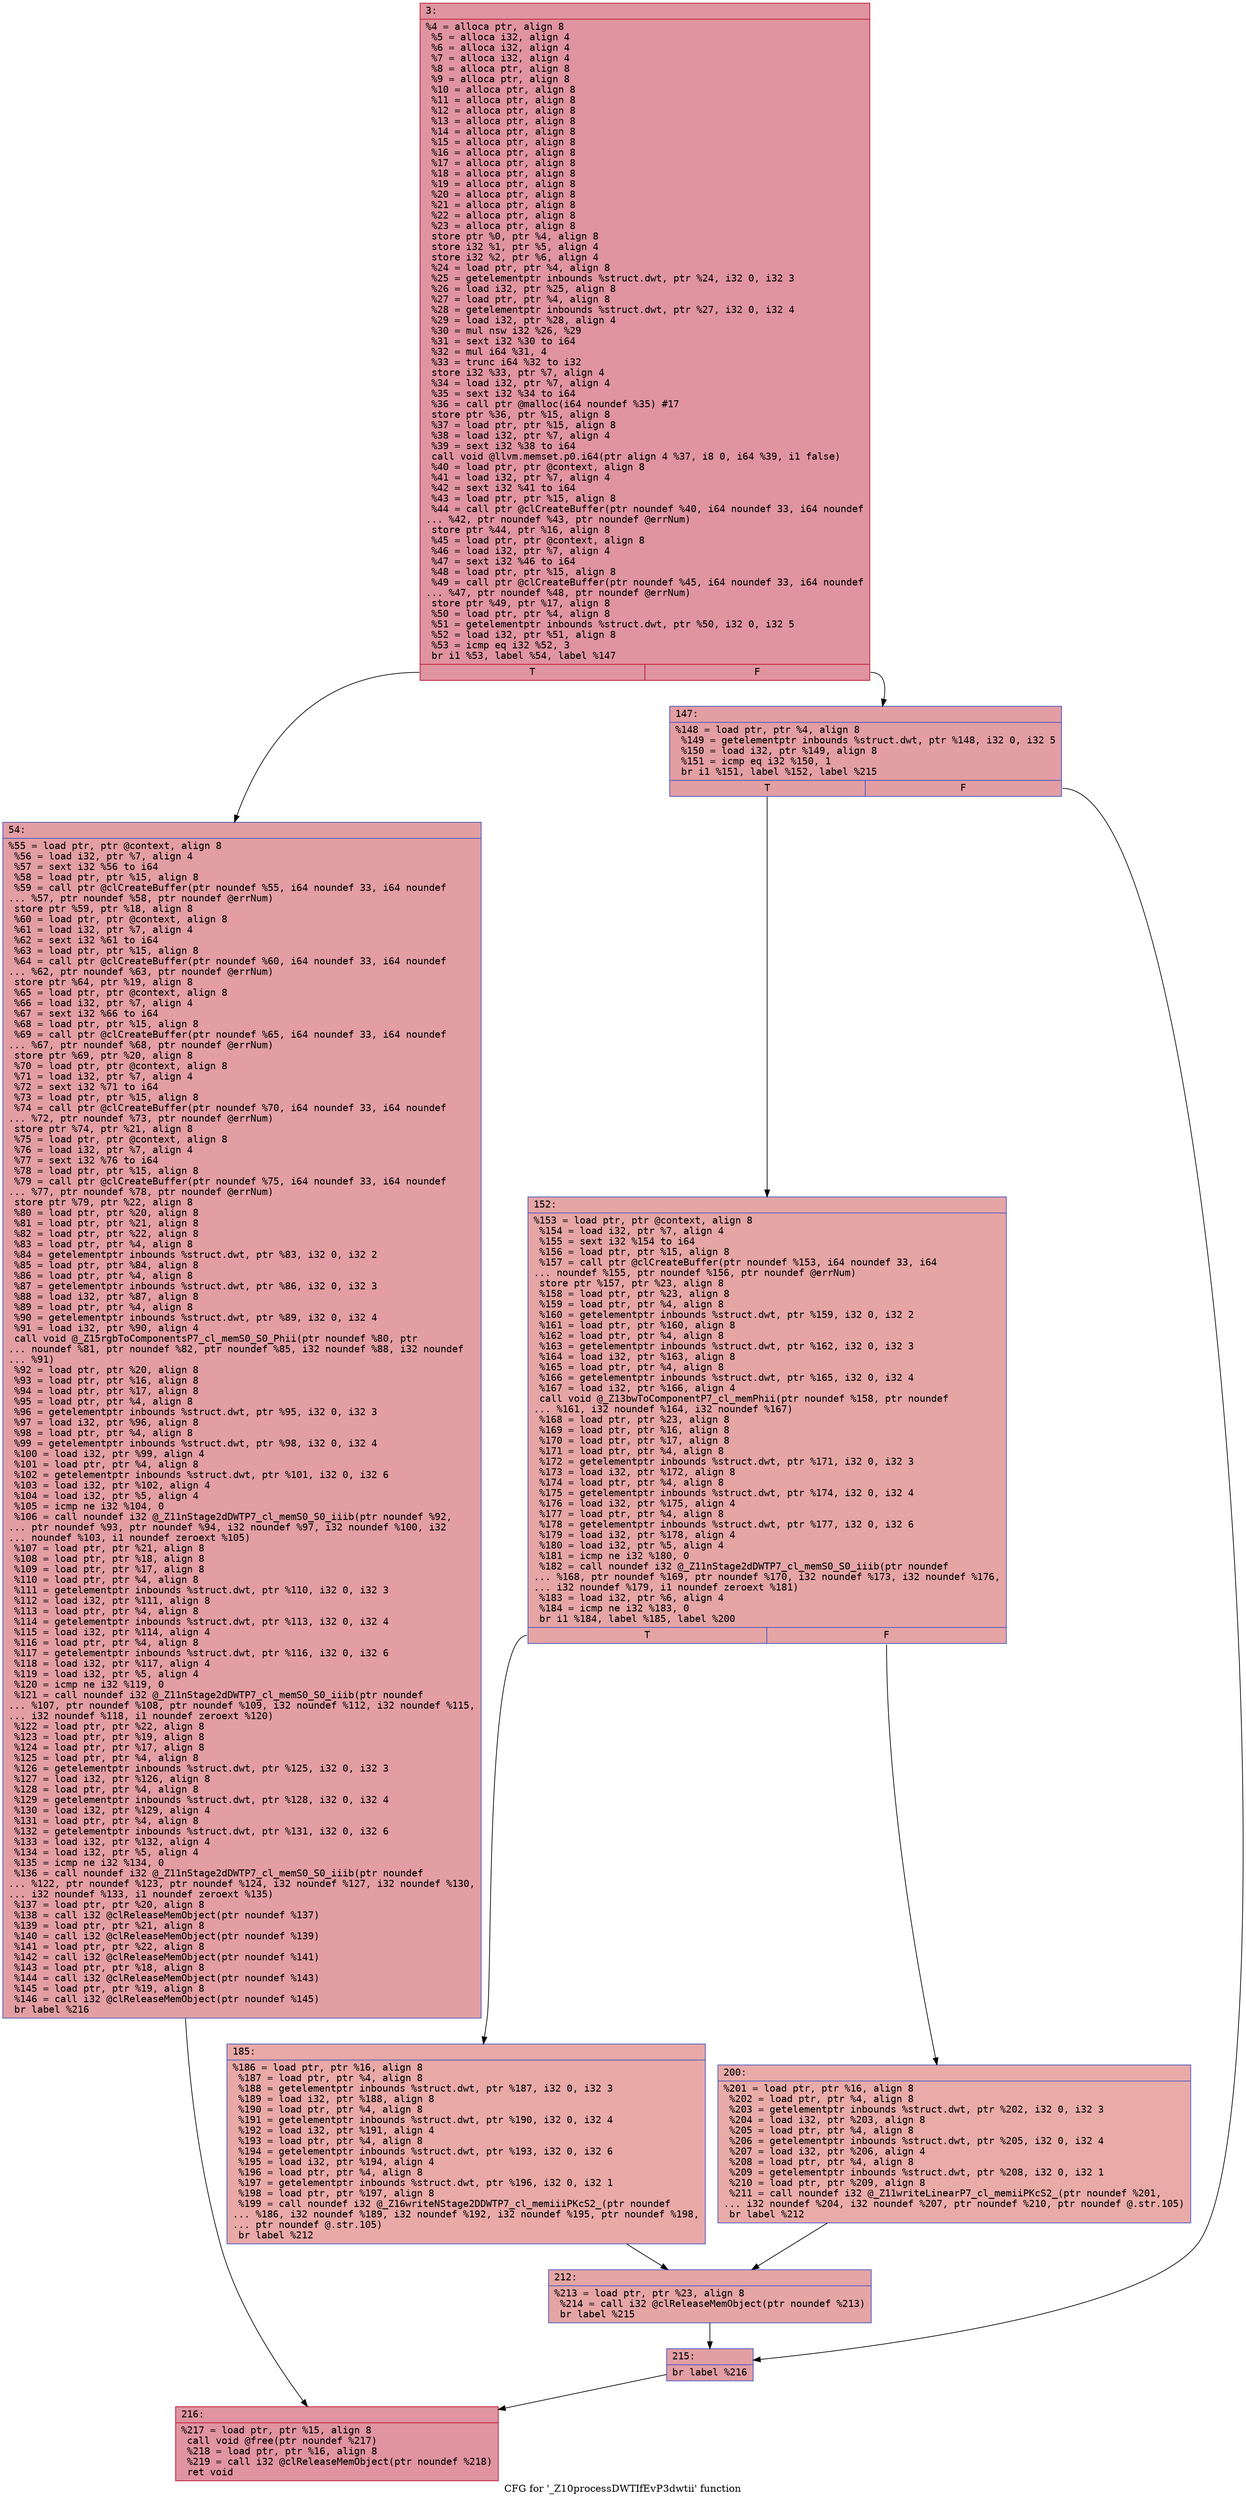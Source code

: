 digraph "CFG for '_Z10processDWTIfEvP3dwtii' function" {
	label="CFG for '_Z10processDWTIfEvP3dwtii' function";

	Node0x600000632c10 [shape=record,color="#b70d28ff", style=filled, fillcolor="#b70d2870" fontname="Courier",label="{3:\l|  %4 = alloca ptr, align 8\l  %5 = alloca i32, align 4\l  %6 = alloca i32, align 4\l  %7 = alloca i32, align 4\l  %8 = alloca ptr, align 8\l  %9 = alloca ptr, align 8\l  %10 = alloca ptr, align 8\l  %11 = alloca ptr, align 8\l  %12 = alloca ptr, align 8\l  %13 = alloca ptr, align 8\l  %14 = alloca ptr, align 8\l  %15 = alloca ptr, align 8\l  %16 = alloca ptr, align 8\l  %17 = alloca ptr, align 8\l  %18 = alloca ptr, align 8\l  %19 = alloca ptr, align 8\l  %20 = alloca ptr, align 8\l  %21 = alloca ptr, align 8\l  %22 = alloca ptr, align 8\l  %23 = alloca ptr, align 8\l  store ptr %0, ptr %4, align 8\l  store i32 %1, ptr %5, align 4\l  store i32 %2, ptr %6, align 4\l  %24 = load ptr, ptr %4, align 8\l  %25 = getelementptr inbounds %struct.dwt, ptr %24, i32 0, i32 3\l  %26 = load i32, ptr %25, align 8\l  %27 = load ptr, ptr %4, align 8\l  %28 = getelementptr inbounds %struct.dwt, ptr %27, i32 0, i32 4\l  %29 = load i32, ptr %28, align 4\l  %30 = mul nsw i32 %26, %29\l  %31 = sext i32 %30 to i64\l  %32 = mul i64 %31, 4\l  %33 = trunc i64 %32 to i32\l  store i32 %33, ptr %7, align 4\l  %34 = load i32, ptr %7, align 4\l  %35 = sext i32 %34 to i64\l  %36 = call ptr @malloc(i64 noundef %35) #17\l  store ptr %36, ptr %15, align 8\l  %37 = load ptr, ptr %15, align 8\l  %38 = load i32, ptr %7, align 4\l  %39 = sext i32 %38 to i64\l  call void @llvm.memset.p0.i64(ptr align 4 %37, i8 0, i64 %39, i1 false)\l  %40 = load ptr, ptr @context, align 8\l  %41 = load i32, ptr %7, align 4\l  %42 = sext i32 %41 to i64\l  %43 = load ptr, ptr %15, align 8\l  %44 = call ptr @clCreateBuffer(ptr noundef %40, i64 noundef 33, i64 noundef\l... %42, ptr noundef %43, ptr noundef @errNum)\l  store ptr %44, ptr %16, align 8\l  %45 = load ptr, ptr @context, align 8\l  %46 = load i32, ptr %7, align 4\l  %47 = sext i32 %46 to i64\l  %48 = load ptr, ptr %15, align 8\l  %49 = call ptr @clCreateBuffer(ptr noundef %45, i64 noundef 33, i64 noundef\l... %47, ptr noundef %48, ptr noundef @errNum)\l  store ptr %49, ptr %17, align 8\l  %50 = load ptr, ptr %4, align 8\l  %51 = getelementptr inbounds %struct.dwt, ptr %50, i32 0, i32 5\l  %52 = load i32, ptr %51, align 8\l  %53 = icmp eq i32 %52, 3\l  br i1 %53, label %54, label %147\l|{<s0>T|<s1>F}}"];
	Node0x600000632c10:s0 -> Node0x600000632c60[tooltip="3 -> 54\nProbability 50.00%" ];
	Node0x600000632c10:s1 -> Node0x600000632cb0[tooltip="3 -> 147\nProbability 50.00%" ];
	Node0x600000632c60 [shape=record,color="#3d50c3ff", style=filled, fillcolor="#be242e70" fontname="Courier",label="{54:\l|  %55 = load ptr, ptr @context, align 8\l  %56 = load i32, ptr %7, align 4\l  %57 = sext i32 %56 to i64\l  %58 = load ptr, ptr %15, align 8\l  %59 = call ptr @clCreateBuffer(ptr noundef %55, i64 noundef 33, i64 noundef\l... %57, ptr noundef %58, ptr noundef @errNum)\l  store ptr %59, ptr %18, align 8\l  %60 = load ptr, ptr @context, align 8\l  %61 = load i32, ptr %7, align 4\l  %62 = sext i32 %61 to i64\l  %63 = load ptr, ptr %15, align 8\l  %64 = call ptr @clCreateBuffer(ptr noundef %60, i64 noundef 33, i64 noundef\l... %62, ptr noundef %63, ptr noundef @errNum)\l  store ptr %64, ptr %19, align 8\l  %65 = load ptr, ptr @context, align 8\l  %66 = load i32, ptr %7, align 4\l  %67 = sext i32 %66 to i64\l  %68 = load ptr, ptr %15, align 8\l  %69 = call ptr @clCreateBuffer(ptr noundef %65, i64 noundef 33, i64 noundef\l... %67, ptr noundef %68, ptr noundef @errNum)\l  store ptr %69, ptr %20, align 8\l  %70 = load ptr, ptr @context, align 8\l  %71 = load i32, ptr %7, align 4\l  %72 = sext i32 %71 to i64\l  %73 = load ptr, ptr %15, align 8\l  %74 = call ptr @clCreateBuffer(ptr noundef %70, i64 noundef 33, i64 noundef\l... %72, ptr noundef %73, ptr noundef @errNum)\l  store ptr %74, ptr %21, align 8\l  %75 = load ptr, ptr @context, align 8\l  %76 = load i32, ptr %7, align 4\l  %77 = sext i32 %76 to i64\l  %78 = load ptr, ptr %15, align 8\l  %79 = call ptr @clCreateBuffer(ptr noundef %75, i64 noundef 33, i64 noundef\l... %77, ptr noundef %78, ptr noundef @errNum)\l  store ptr %79, ptr %22, align 8\l  %80 = load ptr, ptr %20, align 8\l  %81 = load ptr, ptr %21, align 8\l  %82 = load ptr, ptr %22, align 8\l  %83 = load ptr, ptr %4, align 8\l  %84 = getelementptr inbounds %struct.dwt, ptr %83, i32 0, i32 2\l  %85 = load ptr, ptr %84, align 8\l  %86 = load ptr, ptr %4, align 8\l  %87 = getelementptr inbounds %struct.dwt, ptr %86, i32 0, i32 3\l  %88 = load i32, ptr %87, align 8\l  %89 = load ptr, ptr %4, align 8\l  %90 = getelementptr inbounds %struct.dwt, ptr %89, i32 0, i32 4\l  %91 = load i32, ptr %90, align 4\l  call void @_Z15rgbToComponentsP7_cl_memS0_S0_Phii(ptr noundef %80, ptr\l... noundef %81, ptr noundef %82, ptr noundef %85, i32 noundef %88, i32 noundef\l... %91)\l  %92 = load ptr, ptr %20, align 8\l  %93 = load ptr, ptr %16, align 8\l  %94 = load ptr, ptr %17, align 8\l  %95 = load ptr, ptr %4, align 8\l  %96 = getelementptr inbounds %struct.dwt, ptr %95, i32 0, i32 3\l  %97 = load i32, ptr %96, align 8\l  %98 = load ptr, ptr %4, align 8\l  %99 = getelementptr inbounds %struct.dwt, ptr %98, i32 0, i32 4\l  %100 = load i32, ptr %99, align 4\l  %101 = load ptr, ptr %4, align 8\l  %102 = getelementptr inbounds %struct.dwt, ptr %101, i32 0, i32 6\l  %103 = load i32, ptr %102, align 4\l  %104 = load i32, ptr %5, align 4\l  %105 = icmp ne i32 %104, 0\l  %106 = call noundef i32 @_Z11nStage2dDWTP7_cl_memS0_S0_iiib(ptr noundef %92,\l... ptr noundef %93, ptr noundef %94, i32 noundef %97, i32 noundef %100, i32\l... noundef %103, i1 noundef zeroext %105)\l  %107 = load ptr, ptr %21, align 8\l  %108 = load ptr, ptr %18, align 8\l  %109 = load ptr, ptr %17, align 8\l  %110 = load ptr, ptr %4, align 8\l  %111 = getelementptr inbounds %struct.dwt, ptr %110, i32 0, i32 3\l  %112 = load i32, ptr %111, align 8\l  %113 = load ptr, ptr %4, align 8\l  %114 = getelementptr inbounds %struct.dwt, ptr %113, i32 0, i32 4\l  %115 = load i32, ptr %114, align 4\l  %116 = load ptr, ptr %4, align 8\l  %117 = getelementptr inbounds %struct.dwt, ptr %116, i32 0, i32 6\l  %118 = load i32, ptr %117, align 4\l  %119 = load i32, ptr %5, align 4\l  %120 = icmp ne i32 %119, 0\l  %121 = call noundef i32 @_Z11nStage2dDWTP7_cl_memS0_S0_iiib(ptr noundef\l... %107, ptr noundef %108, ptr noundef %109, i32 noundef %112, i32 noundef %115,\l... i32 noundef %118, i1 noundef zeroext %120)\l  %122 = load ptr, ptr %22, align 8\l  %123 = load ptr, ptr %19, align 8\l  %124 = load ptr, ptr %17, align 8\l  %125 = load ptr, ptr %4, align 8\l  %126 = getelementptr inbounds %struct.dwt, ptr %125, i32 0, i32 3\l  %127 = load i32, ptr %126, align 8\l  %128 = load ptr, ptr %4, align 8\l  %129 = getelementptr inbounds %struct.dwt, ptr %128, i32 0, i32 4\l  %130 = load i32, ptr %129, align 4\l  %131 = load ptr, ptr %4, align 8\l  %132 = getelementptr inbounds %struct.dwt, ptr %131, i32 0, i32 6\l  %133 = load i32, ptr %132, align 4\l  %134 = load i32, ptr %5, align 4\l  %135 = icmp ne i32 %134, 0\l  %136 = call noundef i32 @_Z11nStage2dDWTP7_cl_memS0_S0_iiib(ptr noundef\l... %122, ptr noundef %123, ptr noundef %124, i32 noundef %127, i32 noundef %130,\l... i32 noundef %133, i1 noundef zeroext %135)\l  %137 = load ptr, ptr %20, align 8\l  %138 = call i32 @clReleaseMemObject(ptr noundef %137)\l  %139 = load ptr, ptr %21, align 8\l  %140 = call i32 @clReleaseMemObject(ptr noundef %139)\l  %141 = load ptr, ptr %22, align 8\l  %142 = call i32 @clReleaseMemObject(ptr noundef %141)\l  %143 = load ptr, ptr %18, align 8\l  %144 = call i32 @clReleaseMemObject(ptr noundef %143)\l  %145 = load ptr, ptr %19, align 8\l  %146 = call i32 @clReleaseMemObject(ptr noundef %145)\l  br label %216\l}"];
	Node0x600000632c60 -> Node0x600000632e90[tooltip="54 -> 216\nProbability 100.00%" ];
	Node0x600000632cb0 [shape=record,color="#3d50c3ff", style=filled, fillcolor="#be242e70" fontname="Courier",label="{147:\l|  %148 = load ptr, ptr %4, align 8\l  %149 = getelementptr inbounds %struct.dwt, ptr %148, i32 0, i32 5\l  %150 = load i32, ptr %149, align 8\l  %151 = icmp eq i32 %150, 1\l  br i1 %151, label %152, label %215\l|{<s0>T|<s1>F}}"];
	Node0x600000632cb0:s0 -> Node0x600000632d00[tooltip="147 -> 152\nProbability 50.00%" ];
	Node0x600000632cb0:s1 -> Node0x600000632e40[tooltip="147 -> 215\nProbability 50.00%" ];
	Node0x600000632d00 [shape=record,color="#3d50c3ff", style=filled, fillcolor="#c5333470" fontname="Courier",label="{152:\l|  %153 = load ptr, ptr @context, align 8\l  %154 = load i32, ptr %7, align 4\l  %155 = sext i32 %154 to i64\l  %156 = load ptr, ptr %15, align 8\l  %157 = call ptr @clCreateBuffer(ptr noundef %153, i64 noundef 33, i64\l... noundef %155, ptr noundef %156, ptr noundef @errNum)\l  store ptr %157, ptr %23, align 8\l  %158 = load ptr, ptr %23, align 8\l  %159 = load ptr, ptr %4, align 8\l  %160 = getelementptr inbounds %struct.dwt, ptr %159, i32 0, i32 2\l  %161 = load ptr, ptr %160, align 8\l  %162 = load ptr, ptr %4, align 8\l  %163 = getelementptr inbounds %struct.dwt, ptr %162, i32 0, i32 3\l  %164 = load i32, ptr %163, align 8\l  %165 = load ptr, ptr %4, align 8\l  %166 = getelementptr inbounds %struct.dwt, ptr %165, i32 0, i32 4\l  %167 = load i32, ptr %166, align 4\l  call void @_Z13bwToComponentP7_cl_memPhii(ptr noundef %158, ptr noundef\l... %161, i32 noundef %164, i32 noundef %167)\l  %168 = load ptr, ptr %23, align 8\l  %169 = load ptr, ptr %16, align 8\l  %170 = load ptr, ptr %17, align 8\l  %171 = load ptr, ptr %4, align 8\l  %172 = getelementptr inbounds %struct.dwt, ptr %171, i32 0, i32 3\l  %173 = load i32, ptr %172, align 8\l  %174 = load ptr, ptr %4, align 8\l  %175 = getelementptr inbounds %struct.dwt, ptr %174, i32 0, i32 4\l  %176 = load i32, ptr %175, align 4\l  %177 = load ptr, ptr %4, align 8\l  %178 = getelementptr inbounds %struct.dwt, ptr %177, i32 0, i32 6\l  %179 = load i32, ptr %178, align 4\l  %180 = load i32, ptr %5, align 4\l  %181 = icmp ne i32 %180, 0\l  %182 = call noundef i32 @_Z11nStage2dDWTP7_cl_memS0_S0_iiib(ptr noundef\l... %168, ptr noundef %169, ptr noundef %170, i32 noundef %173, i32 noundef %176,\l... i32 noundef %179, i1 noundef zeroext %181)\l  %183 = load i32, ptr %6, align 4\l  %184 = icmp ne i32 %183, 0\l  br i1 %184, label %185, label %200\l|{<s0>T|<s1>F}}"];
	Node0x600000632d00:s0 -> Node0x600000632d50[tooltip="152 -> 185\nProbability 62.50%" ];
	Node0x600000632d00:s1 -> Node0x600000632da0[tooltip="152 -> 200\nProbability 37.50%" ];
	Node0x600000632d50 [shape=record,color="#3d50c3ff", style=filled, fillcolor="#ca3b3770" fontname="Courier",label="{185:\l|  %186 = load ptr, ptr %16, align 8\l  %187 = load ptr, ptr %4, align 8\l  %188 = getelementptr inbounds %struct.dwt, ptr %187, i32 0, i32 3\l  %189 = load i32, ptr %188, align 8\l  %190 = load ptr, ptr %4, align 8\l  %191 = getelementptr inbounds %struct.dwt, ptr %190, i32 0, i32 4\l  %192 = load i32, ptr %191, align 4\l  %193 = load ptr, ptr %4, align 8\l  %194 = getelementptr inbounds %struct.dwt, ptr %193, i32 0, i32 6\l  %195 = load i32, ptr %194, align 4\l  %196 = load ptr, ptr %4, align 8\l  %197 = getelementptr inbounds %struct.dwt, ptr %196, i32 0, i32 1\l  %198 = load ptr, ptr %197, align 8\l  %199 = call noundef i32 @_Z16writeNStage2DDWTP7_cl_memiiiPKcS2_(ptr noundef\l... %186, i32 noundef %189, i32 noundef %192, i32 noundef %195, ptr noundef %198,\l... ptr noundef @.str.105)\l  br label %212\l}"];
	Node0x600000632d50 -> Node0x600000632df0[tooltip="185 -> 212\nProbability 100.00%" ];
	Node0x600000632da0 [shape=record,color="#3d50c3ff", style=filled, fillcolor="#cc403a70" fontname="Courier",label="{200:\l|  %201 = load ptr, ptr %16, align 8\l  %202 = load ptr, ptr %4, align 8\l  %203 = getelementptr inbounds %struct.dwt, ptr %202, i32 0, i32 3\l  %204 = load i32, ptr %203, align 8\l  %205 = load ptr, ptr %4, align 8\l  %206 = getelementptr inbounds %struct.dwt, ptr %205, i32 0, i32 4\l  %207 = load i32, ptr %206, align 4\l  %208 = load ptr, ptr %4, align 8\l  %209 = getelementptr inbounds %struct.dwt, ptr %208, i32 0, i32 1\l  %210 = load ptr, ptr %209, align 8\l  %211 = call noundef i32 @_Z11writeLinearP7_cl_memiiPKcS2_(ptr noundef %201,\l... i32 noundef %204, i32 noundef %207, ptr noundef %210, ptr noundef @.str.105)\l  br label %212\l}"];
	Node0x600000632da0 -> Node0x600000632df0[tooltip="200 -> 212\nProbability 100.00%" ];
	Node0x600000632df0 [shape=record,color="#3d50c3ff", style=filled, fillcolor="#c5333470" fontname="Courier",label="{212:\l|  %213 = load ptr, ptr %23, align 8\l  %214 = call i32 @clReleaseMemObject(ptr noundef %213)\l  br label %215\l}"];
	Node0x600000632df0 -> Node0x600000632e40[tooltip="212 -> 215\nProbability 100.00%" ];
	Node0x600000632e40 [shape=record,color="#3d50c3ff", style=filled, fillcolor="#be242e70" fontname="Courier",label="{215:\l|  br label %216\l}"];
	Node0x600000632e40 -> Node0x600000632e90[tooltip="215 -> 216\nProbability 100.00%" ];
	Node0x600000632e90 [shape=record,color="#b70d28ff", style=filled, fillcolor="#b70d2870" fontname="Courier",label="{216:\l|  %217 = load ptr, ptr %15, align 8\l  call void @free(ptr noundef %217)\l  %218 = load ptr, ptr %16, align 8\l  %219 = call i32 @clReleaseMemObject(ptr noundef %218)\l  ret void\l}"];
}
